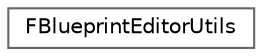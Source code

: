 digraph "Graphical Class Hierarchy"
{
 // INTERACTIVE_SVG=YES
 // LATEX_PDF_SIZE
  bgcolor="transparent";
  edge [fontname=Helvetica,fontsize=10,labelfontname=Helvetica,labelfontsize=10];
  node [fontname=Helvetica,fontsize=10,shape=box,height=0.2,width=0.4];
  rankdir="LR";
  Node0 [id="Node000000",label="FBlueprintEditorUtils",height=0.2,width=0.4,color="grey40", fillcolor="white", style="filled",URL="$d1/db4/classFBlueprintEditorUtils.html",tooltip=" "];
}
